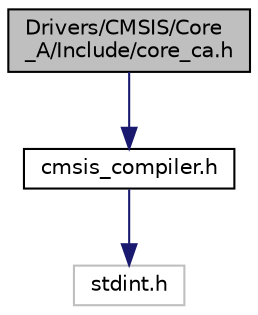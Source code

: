 digraph "Drivers/CMSIS/Core_A/Include/core_ca.h"
{
 // LATEX_PDF_SIZE
  edge [fontname="Helvetica",fontsize="10",labelfontname="Helvetica",labelfontsize="10"];
  node [fontname="Helvetica",fontsize="10",shape=record];
  Node1 [label="Drivers/CMSIS/Core\l_A/Include/core_ca.h",height=0.2,width=0.4,color="black", fillcolor="grey75", style="filled", fontcolor="black",tooltip="CMSIS Cortex-A Core Peripheral Access Layer Header File."];
  Node1 -> Node2 [color="midnightblue",fontsize="10",style="solid",fontname="Helvetica"];
  Node2 [label="cmsis_compiler.h",height=0.2,width=0.4,color="black", fillcolor="white", style="filled",URL="$_core___a_2_include_2cmsis__compiler_8h.html",tooltip="CMSIS compiler specific macros, functions, instructions."];
  Node2 -> Node3 [color="midnightblue",fontsize="10",style="solid",fontname="Helvetica"];
  Node3 [label="stdint.h",height=0.2,width=0.4,color="grey75", fillcolor="white", style="filled",tooltip=" "];
}
